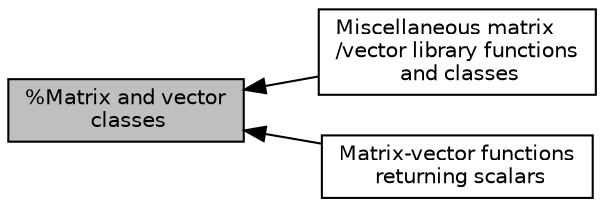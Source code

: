digraph "%Matrix and vector classes"
{
  edge [fontname="Helvetica",fontsize="10",labelfontname="Helvetica",labelfontsize="10"];
  node [fontname="Helvetica",fontsize="10",shape=record];
  rankdir=LR;
  Node2 [label="Miscellaneous matrix\l/vector library functions\l and classes",height=0.2,width=0.4,color="black", fillcolor="white", style="filled",URL="$group__matrix__funcs__misc.html"];
  Node1 [label="Matrix-vector functions\l returning scalars",height=0.2,width=0.4,color="black", fillcolor="white", style="filled",URL="$group__matrix__funcs__scalar.html"];
  Node0 [label="%Matrix and vector\l classes",height=0.2,width=0.4,color="black", fillcolor="grey75", style="filled", fontcolor="black"];
  Node0->Node1 [shape=plaintext, dir="back", style="solid"];
  Node0->Node2 [shape=plaintext, dir="back", style="solid"];
}

